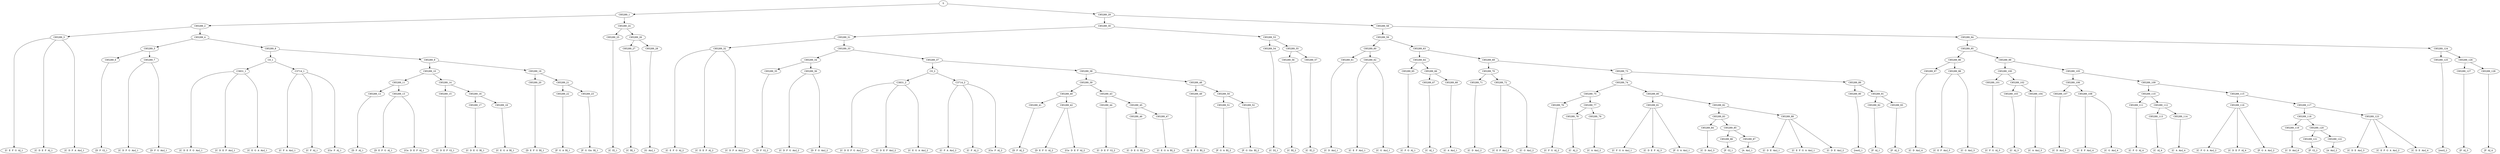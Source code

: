 digraph sample{
"S" -> "C85289_1";
"C85289_1" -> "C85289_2";
"C85289_2" -> "C85289_3";
"C85289_3" -> "[C  E  F  G  A]_1";
"C85289_3" -> "[C  D  E  F  A]_1";
"C85289_3" -> "[C  D  F  A  Ais]_1";
"C85289_2" -> "C85289_4";
"C85289_4" -> "C85289_5";
"C85289_5" -> "C85289_6";
"C85289_6" -> "[D  F  G]_1";
"C85289_5" -> "C85289_7";
"C85289_7" -> "[C  D  F  G  Ais]_1";
"C85289_7" -> "[D  F  G  Ais]_1";
"C85289_4" -> "C85289_8";
"C85289_8" -> "C0_1";
"C0_1" -> "C3831_1";
"C3831_1" -> "[C  D  E  F  G  Ais]_1";
"C3831_1" -> "[C  D  E  F  Ais]_1";
"C3831_1" -> "[C  E  G  A  Ais]_1";
"C0_1" -> "C3714_1";
"C3714_1" -> "[C  F  A  Ais]_1";
"C3714_1" -> "[C  F  A]_1";
"C3714_1" -> "[Cis  F  A]_1";
"C85289_8" -> "C85289_9";
"C85289_9" -> "C85289_10";
"C85289_10" -> "C85289_11";
"C85289_11" -> "C85289_12";
"C85289_12" -> "[D  F  A]_1";
"C85289_11" -> "C85289_13";
"C85289_13" -> "[D  E  F  G  A]_1";
"C85289_13" -> "[Cis  D  E  F  A]_1";
"C85289_10" -> "C85289_14";
"C85289_14" -> "C85289_15";
"C85289_15" -> "[C  D  E  F  G]_1";
"C85289_14" -> "C85289_16";
"C85289_16" -> "C85289_17";
"C85289_17" -> "[C  D  E  G  B]_1";
"C85289_16" -> "C85289_18";
"C85289_18" -> "[C  E  G  A  B]_1";
"C85289_9" -> "C85289_19";
"C85289_19" -> "C85289_20";
"C85289_20" -> "[D  E  F  G  B]_1";
"C85289_19" -> "C85289_21";
"C85289_21" -> "C85289_22";
"C85289_22" -> "[F  G  A  B]_1";
"C85289_21" -> "C85289_23";
"C85289_23" -> "[F  G  Gis  B]_1";
"C85289_1" -> "C85289_24";
"C85289_24" -> "C85289_25";
"C85289_25" -> "[C  E]_1";
"C85289_24" -> "C85289_26";
"C85289_26" -> "C85289_27";
"C85289_27" -> "[C  B]_1";
"C85289_26" -> "C85289_28";
"C85289_28" -> "[G  Ais]_1";
"S" -> "C85289_29";
"C85289_29" -> "C85289_30";
"C85289_30" -> "C85289_31";
"C85289_31" -> "C85289_32";
"C85289_32" -> "[C  E  F  G  A]_2";
"C85289_32" -> "[C  D  E  F  A]_2";
"C85289_32" -> "[C  D  F  A  Ais]_2";
"C85289_31" -> "C85289_33";
"C85289_33" -> "C85289_34";
"C85289_34" -> "C85289_35";
"C85289_35" -> "[D  F  G]_2";
"C85289_34" -> "C85289_36";
"C85289_36" -> "[C  D  F  G  Ais]_2";
"C85289_36" -> "[D  F  G  Ais]_2";
"C85289_33" -> "C85289_37";
"C85289_37" -> "C0_2";
"C0_2" -> "C3831_2";
"C3831_2" -> "[C  D  E  F  G  Ais]_2";
"C3831_2" -> "[C  D  E  F  Ais]_2";
"C3831_2" -> "[C  E  G  A  Ais]_2";
"C0_2" -> "C3714_2";
"C3714_2" -> "[C  F  A  Ais]_2";
"C3714_2" -> "[C  F  A]_2";
"C3714_2" -> "[Cis  F  A]_2";
"C85289_37" -> "C85289_38";
"C85289_38" -> "C85289_39";
"C85289_39" -> "C85289_40";
"C85289_40" -> "C85289_41";
"C85289_41" -> "[D  F  A]_2";
"C85289_40" -> "C85289_42";
"C85289_42" -> "[D  E  F  G  A]_2";
"C85289_42" -> "[Cis  D  E  F  A]_2";
"C85289_39" -> "C85289_43";
"C85289_43" -> "C85289_44";
"C85289_44" -> "[C  D  E  F  G]_2";
"C85289_43" -> "C85289_45";
"C85289_45" -> "C85289_46";
"C85289_46" -> "[C  D  E  G  B]_2";
"C85289_45" -> "C85289_47";
"C85289_47" -> "[C  E  G  A  B]_2";
"C85289_38" -> "C85289_48";
"C85289_48" -> "C85289_49";
"C85289_49" -> "[D  E  F  G  B]_2";
"C85289_48" -> "C85289_50";
"C85289_50" -> "C85289_51";
"C85289_51" -> "[F  G  A  B]_2";
"C85289_50" -> "C85289_52";
"C85289_52" -> "[F  G  Gis  B]_2";
"C85289_30" -> "C85289_53";
"C85289_53" -> "C85289_54";
"C85289_54" -> "[C  D]_1";
"C85289_53" -> "C85289_55";
"C85289_55" -> "C85289_56";
"C85289_56" -> "[C  B]_2";
"C85289_55" -> "C85289_57";
"C85289_57" -> "[C  E]_2";
"C85289_29" -> "C85289_58";
"C85289_58" -> "C85289_59";
"C85289_59" -> "C85289_60";
"C85289_60" -> "C85289_61";
"C85289_61" -> "[C  D  Ais]_1";
"C85289_60" -> "C85289_62";
"C85289_62" -> "[C  E  F  Ais]_1";
"C85289_62" -> "[C  G  Ais]_1";
"C85289_59" -> "C85289_63";
"C85289_63" -> "C85289_64";
"C85289_64" -> "C85289_65";
"C85289_65" -> "[C  F  G  A]_1";
"C85289_64" -> "C85289_66";
"C85289_66" -> "C85289_67";
"C85289_67" -> "[C  A]_1";
"C85289_66" -> "C85289_68";
"C85289_68" -> "[C  A  Ais]_1";
"C85289_63" -> "C85289_69";
"C85289_69" -> "C85289_70";
"C85289_70" -> "C85289_71";
"C85289_71" -> "[C  D  Ais]_2";
"C85289_70" -> "C85289_72";
"C85289_72" -> "[C  E  F  Ais]_2";
"C85289_72" -> "[C  G  Ais]_2";
"C85289_69" -> "C85289_73";
"C85289_73" -> "C85289_74";
"C85289_74" -> "C85289_75";
"C85289_75" -> "C85289_76";
"C85289_76" -> "[C  F  G  A]_2";
"C85289_75" -> "C85289_77";
"C85289_77" -> "C85289_78";
"C85289_78" -> "[C  A]_2";
"C85289_77" -> "C85289_79";
"C85289_79" -> "[C  A  Ais]_2";
"C85289_74" -> "C85289_80";
"C85289_80" -> "C85289_81";
"C85289_81" -> "[C  F  G  A  Ais]_1";
"C85289_81" -> "[C  D  E  F  A]_3";
"C85289_81" -> "[F  G  A  Ais]_1";
"C85289_80" -> "C85289_82";
"C85289_82" -> "C85289_83";
"C85289_83" -> "C85289_84";
"C85289_84" -> "[C  D  Ais]_3";
"C85289_83" -> "C85289_85";
"C85289_85" -> "C85289_86";
"C85289_86" -> "[F  G]_1";
"C85289_85" -> "C85289_87";
"C85289_87" -> "[A  Ais]_1";
"C85289_82" -> "C85289_88";
"C85289_88" -> "[C  D  E  Ais]_1";
"C85289_88" -> "[C  E  F  G  A  Ais]_1";
"C85289_88" -> "[C  D  E  Ais]_2";
"C85289_73" -> "C85289_89";
"C85289_89" -> "C85289_90";
"C85289_90" -> "[rest]_1";
"C85289_89" -> "C85289_91";
"C85289_91" -> "C85289_92";
"C85289_92" -> "[F  A]_1";
"C85289_91" -> "C85289_93";
"C85289_93" -> "[F  A]_2";
"C85289_58" -> "C85289_94";
"C85289_94" -> "C85289_95";
"C85289_95" -> "C85289_96";
"C85289_96" -> "C85289_97";
"C85289_97" -> "[C  D  Ais]_4";
"C85289_96" -> "C85289_98";
"C85289_98" -> "[C  E  F  Ais]_3";
"C85289_98" -> "[C  G  Ais]_3";
"C85289_95" -> "C85289_99";
"C85289_99" -> "C85289_100";
"C85289_100" -> "C85289_101";
"C85289_101" -> "[C  F  G  A]_3";
"C85289_100" -> "C85289_102";
"C85289_102" -> "C85289_103";
"C85289_103" -> "[C  A]_3";
"C85289_102" -> "C85289_104";
"C85289_104" -> "[C  A  Ais]_3";
"C85289_99" -> "C85289_105";
"C85289_105" -> "C85289_106";
"C85289_106" -> "C85289_107";
"C85289_107" -> "[C  D  Ais]_5";
"C85289_106" -> "C85289_108";
"C85289_108" -> "[C  E  F  Ais]_4";
"C85289_108" -> "[C  G  Ais]_4";
"C85289_105" -> "C85289_109";
"C85289_109" -> "C85289_110";
"C85289_110" -> "C85289_111";
"C85289_111" -> "[C  F  G  A]_4";
"C85289_110" -> "C85289_112";
"C85289_112" -> "C85289_113";
"C85289_113" -> "[C  A]_4";
"C85289_112" -> "C85289_114";
"C85289_114" -> "[C  A  Ais]_4";
"C85289_109" -> "C85289_115";
"C85289_115" -> "C85289_116";
"C85289_116" -> "[C  F  G  A  Ais]_2";
"C85289_116" -> "[C  D  E  F  A]_4";
"C85289_116" -> "[F  G  A  Ais]_2";
"C85289_115" -> "C85289_117";
"C85289_117" -> "C85289_118";
"C85289_118" -> "C85289_119";
"C85289_119" -> "[C  D  Ais]_6";
"C85289_118" -> "C85289_120";
"C85289_120" -> "C85289_121";
"C85289_121" -> "[F  G]_2";
"C85289_120" -> "C85289_122";
"C85289_122" -> "[A  Ais]_2";
"C85289_117" -> "C85289_123";
"C85289_123" -> "[C  D  E  Ais]_3";
"C85289_123" -> "[C  E  F  G  A  Ais]_2";
"C85289_123" -> "[C  D  E  Ais]_4";
"C85289_94" -> "C85289_124";
"C85289_124" -> "C85289_125";
"C85289_125" -> "[rest]_2";
"C85289_124" -> "C85289_126";
"C85289_126" -> "C85289_127";
"C85289_127" -> "[F  A]_3";
"C85289_126" -> "C85289_128";
"C85289_128" -> "[F  A]_4";

{rank = min; "S";}
{rank = same; "C85289_1"; "C85289_29";}
{rank = same; "C85289_2"; "C85289_24"; "C85289_30"; "C85289_58";}
{rank = same; "C85289_3"; "C85289_4"; "C85289_25"; "C85289_26"; "C85289_31"; "C85289_53"; "C85289_59"; "C85289_94";}
{rank = same; "C85289_5"; "C85289_8"; "C85289_27"; "C85289_28"; "C85289_32"; "C85289_33"; "C85289_54"; "C85289_55"; "C85289_60"; "C85289_63"; "C85289_95"; "C85289_124";}
{rank = same; "C85289_6"; "C85289_7"; "C0_1"; "C85289_9"; "C85289_34"; "C85289_37"; "C85289_56"; "C85289_57"; "C85289_61"; "C85289_62"; "C85289_64"; "C85289_69"; "C85289_96"; "C85289_99"; "C85289_125"; "C85289_126";}
{rank = same; "C3831_1"; "C3714_1"; "C85289_10"; "C85289_19"; "C85289_35"; "C85289_36"; "C0_2"; "C85289_38"; "C85289_65"; "C85289_66"; "C85289_70"; "C85289_73"; "C85289_97"; "C85289_98"; "C85289_100"; "C85289_105"; "C85289_127"; "C85289_128";}
{rank = same; "C85289_11"; "C85289_14"; "C85289_20"; "C85289_21"; "C3831_2"; "C3714_2"; "C85289_39"; "C85289_48"; "C85289_67"; "C85289_68"; "C85289_71"; "C85289_72"; "C85289_74"; "C85289_89"; "C85289_101"; "C85289_102"; "C85289_106"; "C85289_109";}
{rank = same; "C85289_12"; "C85289_13"; "C85289_15"; "C85289_16"; "C85289_22"; "C85289_23"; "C85289_40"; "C85289_43"; "C85289_49"; "C85289_50"; "C85289_75"; "C85289_80"; "C85289_90"; "C85289_91"; "C85289_103"; "C85289_104"; "C85289_107"; "C85289_108"; "C85289_110"; "C85289_115";}
{rank = same; "C85289_17"; "C85289_18"; "C85289_41"; "C85289_42"; "C85289_44"; "C85289_45"; "C85289_51"; "C85289_52"; "C85289_76"; "C85289_77"; "C85289_81"; "C85289_82"; "C85289_92"; "C85289_93"; "C85289_111"; "C85289_112"; "C85289_116"; "C85289_117";}
{rank = same; "C85289_46"; "C85289_47"; "C85289_78"; "C85289_79"; "C85289_83"; "C85289_88"; "C85289_113"; "C85289_114"; "C85289_118"; "C85289_123";}
{rank = same; "C85289_84"; "C85289_85"; "C85289_119"; "C85289_120";}
{rank = same; "C85289_86"; "C85289_87"; "C85289_121"; "C85289_122";}
{rank = same; "[A  Ais]_1"; "[A  Ais]_2"; "[C  A  Ais]_1"; "[C  A  Ais]_2"; "[C  A  Ais]_3"; "[C  A  Ais]_4"; "[C  A]_1"; "[C  A]_2"; "[C  A]_3"; "[C  A]_4"; "[C  B]_1"; "[C  B]_2"; "[C  D  Ais]_1"; "[C  D  Ais]_2"; "[C  D  Ais]_3"; "[C  D  Ais]_4"; "[C  D  Ais]_5"; "[C  D  Ais]_6"; "[C  D  E  Ais]_1"; "[C  D  E  Ais]_2"; "[C  D  E  Ais]_3"; "[C  D  E  Ais]_4"; "[C  D  E  F  A]_1"; "[C  D  E  F  A]_2"; "[C  D  E  F  A]_3"; "[C  D  E  F  A]_4"; "[C  D  E  F  Ais]_1"; "[C  D  E  F  Ais]_2"; "[C  D  E  F  G  Ais]_1"; "[C  D  E  F  G  Ais]_2"; "[C  D  E  F  G]_1"; "[C  D  E  F  G]_2"; "[C  D  E  G  B]_1"; "[C  D  E  G  B]_2"; "[C  D  F  A  Ais]_1"; "[C  D  F  A  Ais]_2"; "[C  D  F  G  Ais]_1"; "[C  D  F  G  Ais]_2"; "[C  D]_1"; "[C  E  F  Ais]_1"; "[C  E  F  Ais]_2"; "[C  E  F  Ais]_3"; "[C  E  F  Ais]_4"; "[C  E  F  G  A  Ais]_1"; "[C  E  F  G  A  Ais]_2"; "[C  E  F  G  A]_1"; "[C  E  F  G  A]_2"; "[C  E  G  A  Ais]_1"; "[C  E  G  A  Ais]_2"; "[C  E  G  A  B]_1"; "[C  E  G  A  B]_2"; "[C  E]_1"; "[C  E]_2"; "[C  F  A  Ais]_1"; "[C  F  A  Ais]_2"; "[C  F  A]_1"; "[C  F  A]_2"; "[C  F  G  A  Ais]_1"; "[C  F  G  A  Ais]_2"; "[C  F  G  A]_1"; "[C  F  G  A]_2"; "[C  F  G  A]_3"; "[C  F  G  A]_4"; "[C  G  Ais]_1"; "[C  G  Ais]_2"; "[C  G  Ais]_3"; "[C  G  Ais]_4"; "[Cis  D  E  F  A]_1"; "[Cis  D  E  F  A]_2"; "[Cis  F  A]_1"; "[Cis  F  A]_2"; "[D  E  F  G  A]_1"; "[D  E  F  G  A]_2"; "[D  E  F  G  B]_1"; "[D  E  F  G  B]_2"; "[D  F  A]_1"; "[D  F  A]_2"; "[D  F  G  Ais]_1"; "[D  F  G  Ais]_2"; "[D  F  G]_1"; "[D  F  G]_2"; "[F  A]_1"; "[F  A]_2"; "[F  A]_3"; "[F  A]_4"; "[F  G  A  Ais]_1"; "[F  G  A  Ais]_2"; "[F  G  A  B]_1"; "[F  G  A  B]_2"; "[F  G  Gis  B]_1"; "[F  G  Gis  B]_2"; "[F  G]_1"; "[F  G]_2"; "[G  Ais]_1"; "[rest]_1"; "[rest]_2";}
}